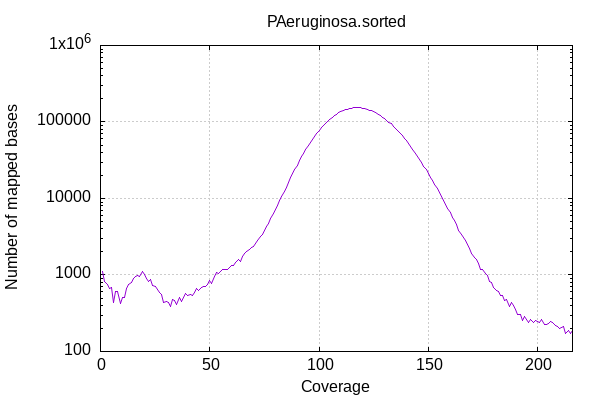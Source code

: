 
            set terminal png size 600,400 truecolor
            set output "bam_stats/coverage.png"
            set grid xtics ytics y2tics back lc rgb "#cccccc"
            set ylabel "Number of mapped bases"
            set xlabel "Coverage"
            set log y
            set style fill solid border -1
            set title "PAeruginosa.sorted" noenhanced
            set xrange [:216]
            plot '-' with lines notitle
        1	1122
2	814
3	742
4	670
5	680
6	442
7	612
8	602
9	426
10	501
11	512
12	671
13	748
14	802
15	894
16	951
17	983
18	968
19	1096
20	1029
21	905
22	830
23	871
24	736
25	715
26	640
27	593
28	564
29	439
30	446
31	433
32	390
33	483
34	467
35	406
36	504
37	457
38	514
39	565
40	542
41	555
42	546
43	587
44	665
45	634
46	684
47	715
48	715
49	745
50	840
51	774
52	944
53	1076
54	1040
55	1106
56	1176
57	1191
58	1174
59	1238
60	1340
61	1330
62	1442
63	1590
64	1497
65	1768
66	1922
67	2043
68	2160
69	2276
70	2335
71	2605
72	2785
73	3146
74	3435
75	3860
76	4276
77	4708
78	5425
79	6336
80	7270
81	8041
82	9277
83	10617
84	12168
85	13947
86	16280
87	18626
88	21103
89	23989
90	27250
91	31173
92	35162
93	39247
94	44142
95	48787
96	54064
97	59918
98	65346
99	71448
100	77109
101	84022
102	90281
103	96503
104	102752
105	109114
106	114914
107	120886
108	126259
109	131996
110	136480
111	139849
112	144533
113	147313
114	150048
115	151850
116	152681
117	153659
118	153613
119	153118
120	151694
121	149290
122	145658
123	143244
124	140511
125	135967
126	131855
127	126720
128	121253
129	116132
130	110835
131	104796
132	99285
133	94175
134	88181
135	82661
136	77199
137	71909
138	66391
139	61552
140	56768
141	51700
142	47556
143	43529
144	38895
145	35882
146	32444
147	29289
148	26544
149	23875
150	21471
151	19069
152	17078
153	15025
154	13597
155	11995
156	10537
157	9537
158	8461
159	7493
160	6535
161	5629
162	5125
163	4535
164	3869
165	3433
166	3118
167	2855
168	2503
169	2226
170	1920
171	1707
172	1586
173	1413
174	1190
175	1182
176	1059
177	975
178	815
179	801
180	690
181	628
182	600
183	544
184	541
185	463
186	481
187	392
188	435
189	395
190	357
191	301
192	309
193	251
194	284
195	259
196	241
197	263
198	242
199	256
200	248
201	242
202	260
203	223
204	228
205	231
206	249
207	238
208	220
209	213
210	198
211	203
212	210
213	171
214	186
215	172
216	188
217	192
218	181
219	186
220	178
221	175
222	168
223	168
224	166
225	154
226	173
227	142
228	165
229	170
230	147
231	161
232	136
233	156
234	154
235	166
236	169
237	159
238	134
239	143
240	150
241	145
242	141
243	143
244	126
245	140
246	112
247	111
248	124
249	130
250	112
251	117
252	102
253	92
254	97
255	85
256	108
257	101
258	78
259	70
260	102
261	64
262	81
263	81
264	67
265	80
266	78
267	79
268	69
269	77
270	72
271	63
272	76
273	67
274	75
275	57
276	77
277	64
278	52
279	65
280	68
281	49
282	49
283	59
284	53
285	53
286	38
287	54
288	60
289	39
290	47
291	48
292	54
293	37
294	58
295	54
296	55
297	49
298	40
299	52
300	37
301	38
302	27
303	40
304	30
305	47
306	44
307	33
308	40
309	28
310	34
311	34
312	29
313	27
314	48
315	26
316	36
317	20
318	39
319	29
320	31
321	21
322	28
323	29
324	21
325	19
326	24
327	9
328	11
329	19
330	31
331	15
332	20
333	17
334	22
335	13
336	14
337	12
338	13
339	11
340	14
341	16
342	13
343	7
344	9
345	11
346	9
347	6
348	7
349	6
350	13
351	7
352	10
353	12
354	5
355	7
356	12
357	15
358	11
359	11
360	14
361	14
362	10
363	13
364	14
365	10
366	21
367	10
368	15
369	11
370	10
371	10
372	11
373	19
374	16
375	13
376	5
377	15
378	8
379	5
380	7
381	13
382	2
383	11
384	10
385	8
386	11
387	8
388	10
389	10
390	10
391	15
392	15
393	16
394	14
395	7
396	12
397	6
398	6
399	9
400	10
401	8
402	6
403	12
404	7
405	7
406	13
407	7
408	11
409	7
410	9
411	18
412	6
413	6
414	5
415	11
416	5
417	5
418	5
419	3
420	6
421	3
422	6
423	10
424	11
425	3
426	9
427	3
428	8
429	6
430	7
431	6
432	6
433	7
434	4
435	2
436	8
437	4
438	7
439	3
440	6
441	3
442	3
443	5
444	3
445	3
446	4
447	1
448	5
449	4
450	7
451	8
452	3
453	4
454	5
455	8
456	2
457	5
458	4
459	4
460	2
461	2
462	5
463	4
464	6
465	1
466	7
467	3
468	5
469	5
470	2
471	5
472	5
473	5
474	6
475	3
476	3
477	5
478	3
479	5
480	8
481	6
482	6
483	10
484	9
485	6
486	5
487	4
488	9
489	11
490	9
491	11
492	5
493	9
494	10
495	12
496	13
497	5
498	13
499	11
500	10
501	5
502	5
503	7
504	9
505	10
506	5
507	10
508	11
509	9
510	20
511	15
512	7
513	6
514	8
515	11
516	14
517	15
518	8
519	15
520	6
521	16
522	7
523	10
524	8
525	10
526	13
527	6
528	8
529	11
530	12
531	5
532	5
533	9
534	5
535	5
536	4
537	5
538	4
539	3
540	8
541	12
542	7
543	9
544	5
545	6
546	7
547	5
548	5
549	5
550	6
551	7
552	9
553	8
554	4
555	4
556	6
557	5
558	9
559	1
560	8
561	5
562	11
563	10
564	7
565	5
566	5
567	6
568	5
569	5
570	7
571	3
572	5
573	6
574	1
575	5
576	5
577	5
578	5
579	3
580	3
581	3
582	5
583	7
584	2
585	8
586	2
587	4
588	6
589	4
590	6
591	3
592	5
593	6
594	6
595	2
596	4
597	4
598	5
599	4
600	5
601	8
602	2
603	4
604	6
605	7
606	13
608	5
609	8
610	5
611	8
612	9
613	2
614	1
615	6
616	5
617	7
618	8
619	4
620	8
621	7
622	5
623	6
624	4
625	6
626	5
627	9
628	2
629	10
630	2
631	5
632	3
633	5
634	1
635	3
636	4
637	10
638	1
639	3
640	4
641	5
642	3
643	1
644	4
645	3
646	5
647	2
648	8
649	3
650	4
651	3
652	3
653	5
654	3
655	3
656	2
657	1
658	2
659	1
660	2
661	1
662	2
663	3
664	2
665	2
666	4
667	2
668	2
669	2
670	3
671	2
672	6
673	3
674	4
675	1
676	4
677	4
678	2
680	3
682	2
683	4
684	2
685	7
686	3
687	2
688	1
689	2
691	4
692	4
693	7
695	2
696	2
697	3
698	6
699	2
700	7
701	2
702	4
703	2
704	5
705	2
707	2
708	2
709	1
710	2
711	3
712	1
713	2
714	3
715	1
716	1
717	4
719	2
720	3
721	2
722	2
723	1
724	4
725	2
727	1
728	1
729	2
730	1
733	1
735	1
736	2
737	2
738	1
739	1
740	3
741	1
742	1
743	2
746	1
747	2
749	2
750	1
754	1
757	3
761	1
763	1
765	1
782	1
784	1
788	1
790	2
791	2
792	1
795	1
798	2
799	1
800	1
802	2
803	1
805	2
806	2
810	1
813	1
817	1
818	1
820	2
824	1
826	1
827	1
829	2
830	1
841	1
843	1
849	1
851	1
857	1
861	1
884	1
890	1
893	1
894	1
903	1
907	1
908	1
911	2
end
